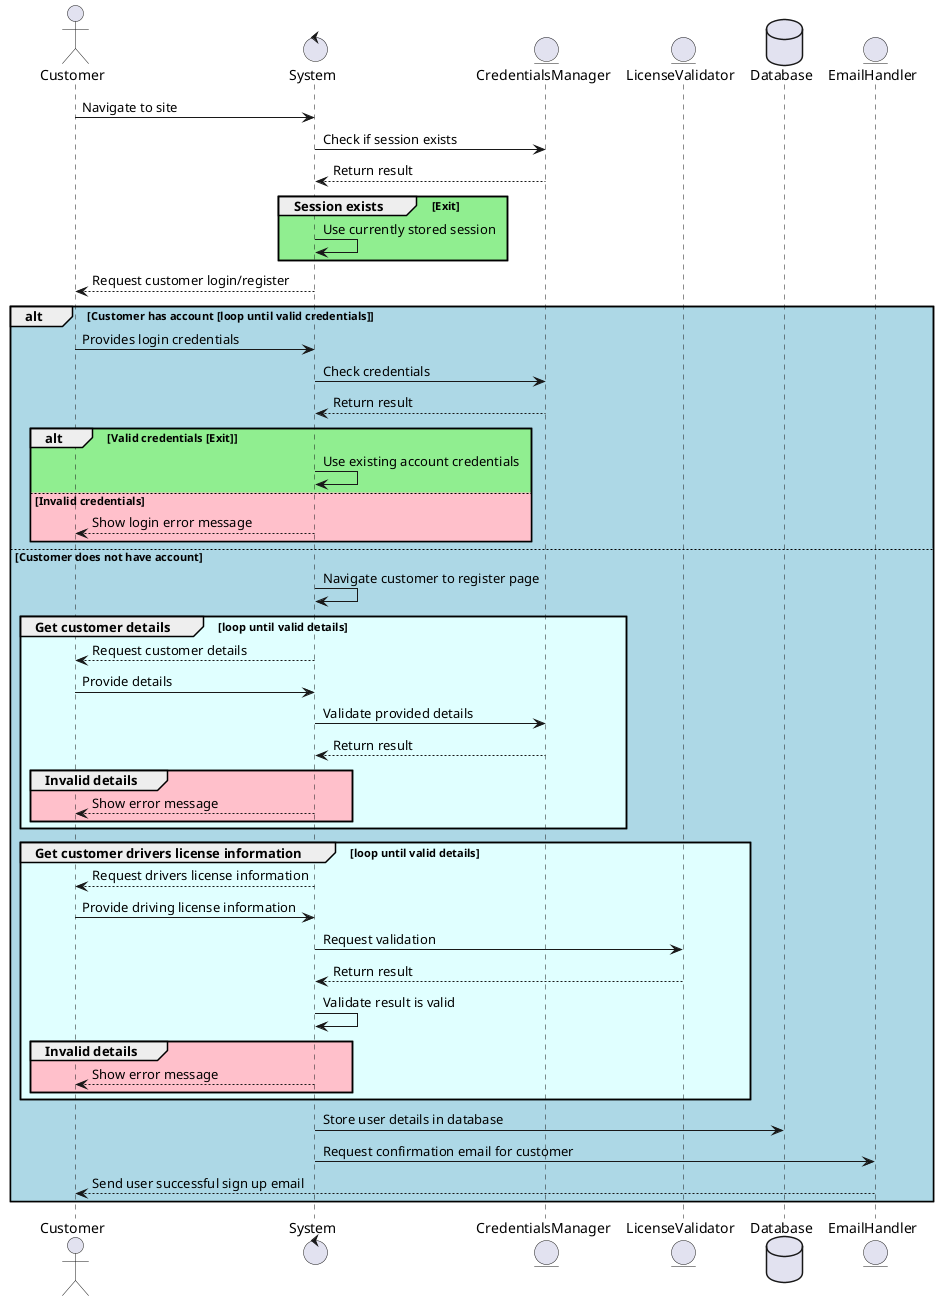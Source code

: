 @startuml
actor Customer as cus
control System as sys
entity CredentialsManager as creds
entity LicenseValidator as license
database Database as db
entity EmailHandler as email

cus -> sys : Navigate to site
sys -> creds : Check if session exists
sys <-- creds : Return result
group #LightGreen Session exists [Exit]
  sys -> sys : Use currently stored session
end

cus <-- sys : Request customer login/register
alt #LightBlue Customer has account [loop until valid credentials]
  cus -> sys : Provides login credentials
  sys -> creds : Check credentials
  sys <-- creds : Return result
  alt #LightGreen Valid credentials [Exit]
    sys -> sys : Use existing account credentials
  else #Pink Invalid credentials
    cus <-- sys : Show login error message
  end
else Customer does not have account
  sys -> sys : Navigate customer to register page
  group #LightCyan Get customer details [loop until valid details]
    cus <-- sys : Request customer details
    cus -> sys : Provide details
    sys -> creds : Validate provided details
    sys <-- creds : Return result
    group #Pink Invalid details
      cus <-- sys : Show error message
    end
  end

  group #LightCyan Get customer drivers license information [loop until valid details]
    cus <-- sys : Request drivers license information
    cus -> sys : Provide driving license information
    sys -> license : Request validation
    sys <-- license : Return result
    sys -> sys : Validate result is valid
    group #Pink Invalid details
      cus <-- sys : Show error message
    end
  end

  sys -> db : Store user details in database
  sys -> email : Request confirmation email for customer
  cus <-- email : Send user successful sign up email
end

@enduml
